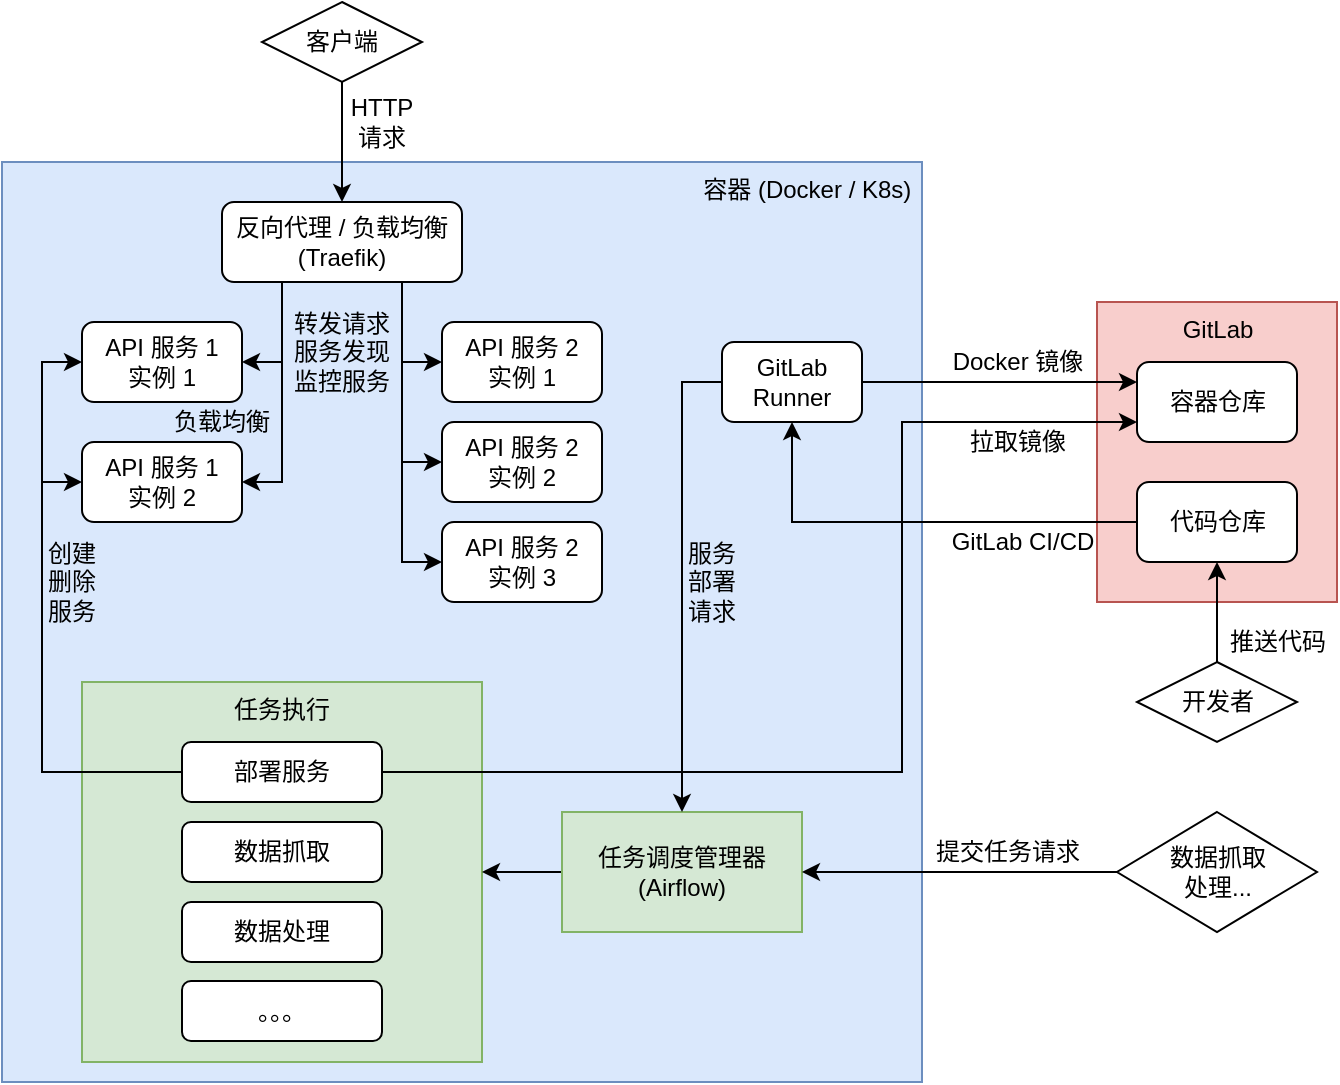 <mxfile version="13.3.5" type="github">
  <diagram id="FX1fvMjgBzfTqih8M35x" name="第 1 页">
    <mxGraphModel dx="1298" dy="843" grid="1" gridSize="10" guides="1" tooltips="1" connect="1" arrows="1" fold="1" page="1" pageScale="1" pageWidth="827" pageHeight="1169" math="0" shadow="0">
      <root>
        <mxCell id="0" />
        <mxCell id="1" parent="0" />
        <mxCell id="7i-D-QitMW7KGan96A4C-1" value="容器 (Docker / K8s)&amp;nbsp;" style="rounded=0;whiteSpace=wrap;html=1;align=right;labelPosition=center;verticalLabelPosition=middle;verticalAlign=top;fillColor=#dae8fc;strokeColor=#6c8ebf;" parent="1" vertex="1">
          <mxGeometry x="80" y="160" width="460" height="460" as="geometry" />
        </mxCell>
        <mxCell id="7i-D-QitMW7KGan96A4C-6" value="" style="edgeStyle=orthogonalEdgeStyle;rounded=0;orthogonalLoop=1;jettySize=auto;html=1;" parent="1" source="7i-D-QitMW7KGan96A4C-2" target="7i-D-QitMW7KGan96A4C-5" edge="1">
          <mxGeometry relative="1" as="geometry" />
        </mxCell>
        <mxCell id="7i-D-QitMW7KGan96A4C-2" value="客户端" style="rhombus;whiteSpace=wrap;html=1;" parent="1" vertex="1">
          <mxGeometry x="210" y="80" width="80" height="40" as="geometry" />
        </mxCell>
        <mxCell id="7i-D-QitMW7KGan96A4C-16" style="edgeStyle=orthogonalEdgeStyle;rounded=0;orthogonalLoop=1;jettySize=auto;html=1;exitX=0.25;exitY=1;exitDx=0;exitDy=0;entryX=1;entryY=0.5;entryDx=0;entryDy=0;" parent="1" source="7i-D-QitMW7KGan96A4C-5" target="7i-D-QitMW7KGan96A4C-11" edge="1">
          <mxGeometry relative="1" as="geometry" />
        </mxCell>
        <mxCell id="7i-D-QitMW7KGan96A4C-18" style="edgeStyle=orthogonalEdgeStyle;rounded=0;orthogonalLoop=1;jettySize=auto;html=1;exitX=0.25;exitY=1;exitDx=0;exitDy=0;entryX=1;entryY=0.5;entryDx=0;entryDy=0;" parent="1" source="7i-D-QitMW7KGan96A4C-5" target="7i-D-QitMW7KGan96A4C-12" edge="1">
          <mxGeometry relative="1" as="geometry" />
        </mxCell>
        <mxCell id="7i-D-QitMW7KGan96A4C-21" style="edgeStyle=orthogonalEdgeStyle;rounded=0;orthogonalLoop=1;jettySize=auto;html=1;exitX=0.75;exitY=1;exitDx=0;exitDy=0;entryX=0;entryY=0.5;entryDx=0;entryDy=0;" parent="1" source="7i-D-QitMW7KGan96A4C-5" target="7i-D-QitMW7KGan96A4C-13" edge="1">
          <mxGeometry relative="1" as="geometry" />
        </mxCell>
        <mxCell id="7i-D-QitMW7KGan96A4C-22" style="edgeStyle=orthogonalEdgeStyle;rounded=0;orthogonalLoop=1;jettySize=auto;html=1;exitX=0.75;exitY=1;exitDx=0;exitDy=0;entryX=0;entryY=0.5;entryDx=0;entryDy=0;" parent="1" source="7i-D-QitMW7KGan96A4C-5" target="7i-D-QitMW7KGan96A4C-14" edge="1">
          <mxGeometry relative="1" as="geometry" />
        </mxCell>
        <mxCell id="7i-D-QitMW7KGan96A4C-23" style="edgeStyle=orthogonalEdgeStyle;rounded=0;orthogonalLoop=1;jettySize=auto;html=1;exitX=0.75;exitY=1;exitDx=0;exitDy=0;entryX=0;entryY=0.5;entryDx=0;entryDy=0;" parent="1" source="7i-D-QitMW7KGan96A4C-5" target="7i-D-QitMW7KGan96A4C-15" edge="1">
          <mxGeometry relative="1" as="geometry" />
        </mxCell>
        <mxCell id="7i-D-QitMW7KGan96A4C-5" value="反向代理 / 负载均衡&lt;br&gt;(Traefik)" style="rounded=1;whiteSpace=wrap;html=1;align=center;" parent="1" vertex="1">
          <mxGeometry x="190" y="180" width="120" height="40" as="geometry" />
        </mxCell>
        <mxCell id="7i-D-QitMW7KGan96A4C-7" value="HTTP 请求" style="text;html=1;strokeColor=none;fillColor=none;align=center;verticalAlign=middle;whiteSpace=wrap;rounded=0;" parent="1" vertex="1">
          <mxGeometry x="250" y="130" width="40" height="20" as="geometry" />
        </mxCell>
        <mxCell id="7i-D-QitMW7KGan96A4C-11" value="API 服务 1&lt;br&gt;实例 1" style="rounded=1;whiteSpace=wrap;html=1;align=center;" parent="1" vertex="1">
          <mxGeometry x="120" y="240" width="80" height="40" as="geometry" />
        </mxCell>
        <mxCell id="7i-D-QitMW7KGan96A4C-12" value="API 服务 1&lt;br&gt;实例 2" style="rounded=1;whiteSpace=wrap;html=1;align=center;" parent="1" vertex="1">
          <mxGeometry x="120" y="300" width="80" height="40" as="geometry" />
        </mxCell>
        <mxCell id="7i-D-QitMW7KGan96A4C-13" value="API 服务 2&lt;br&gt;实例 1" style="rounded=1;whiteSpace=wrap;html=1;align=center;" parent="1" vertex="1">
          <mxGeometry x="300" y="240" width="80" height="40" as="geometry" />
        </mxCell>
        <mxCell id="7i-D-QitMW7KGan96A4C-14" value="API 服务 2&lt;br&gt;实例 2" style="rounded=1;whiteSpace=wrap;html=1;align=center;" parent="1" vertex="1">
          <mxGeometry x="300" y="290" width="80" height="40" as="geometry" />
        </mxCell>
        <mxCell id="7i-D-QitMW7KGan96A4C-15" value="API 服务 2&lt;br&gt;实例 3" style="rounded=1;whiteSpace=wrap;html=1;align=center;" parent="1" vertex="1">
          <mxGeometry x="300" y="340" width="80" height="40" as="geometry" />
        </mxCell>
        <mxCell id="7i-D-QitMW7KGan96A4C-24" value="转发请求&lt;br&gt;服务发现&lt;br&gt;监控服务" style="text;html=1;strokeColor=none;fillColor=none;align=center;verticalAlign=middle;whiteSpace=wrap;rounded=0;" parent="1" vertex="1">
          <mxGeometry x="220" y="230" width="60" height="50" as="geometry" />
        </mxCell>
        <mxCell id="7i-D-QitMW7KGan96A4C-25" value="负载均衡" style="text;html=1;strokeColor=none;fillColor=none;align=center;verticalAlign=middle;whiteSpace=wrap;rounded=0;" parent="1" vertex="1">
          <mxGeometry x="160" y="280" width="60" height="20" as="geometry" />
        </mxCell>
        <mxCell id="7i-D-QitMW7KGan96A4C-26" value="任务执行" style="rounded=0;whiteSpace=wrap;html=1;align=center;verticalAlign=top;fillColor=#d5e8d4;strokeColor=#82b366;" parent="1" vertex="1">
          <mxGeometry x="120" y="420" width="200" height="190" as="geometry" />
        </mxCell>
        <mxCell id="7i-D-QitMW7KGan96A4C-50" style="edgeStyle=orthogonalEdgeStyle;rounded=0;orthogonalLoop=1;jettySize=auto;html=1;exitX=0;exitY=0.5;exitDx=0;exitDy=0;entryX=0;entryY=0.5;entryDx=0;entryDy=0;" parent="1" source="7i-D-QitMW7KGan96A4C-27" target="7i-D-QitMW7KGan96A4C-12" edge="1">
          <mxGeometry relative="1" as="geometry" />
        </mxCell>
        <mxCell id="7i-D-QitMW7KGan96A4C-51" style="edgeStyle=orthogonalEdgeStyle;rounded=0;orthogonalLoop=1;jettySize=auto;html=1;exitX=0;exitY=0.5;exitDx=0;exitDy=0;entryX=0;entryY=0.5;entryDx=0;entryDy=0;" parent="1" source="7i-D-QitMW7KGan96A4C-27" target="7i-D-QitMW7KGan96A4C-11" edge="1">
          <mxGeometry relative="1" as="geometry" />
        </mxCell>
        <mxCell id="7i-D-QitMW7KGan96A4C-27" value="部署服务" style="rounded=1;whiteSpace=wrap;html=1;align=center;" parent="1" vertex="1">
          <mxGeometry x="170" y="450" width="100" height="30" as="geometry" />
        </mxCell>
        <mxCell id="7i-D-QitMW7KGan96A4C-30" value="数据抓取" style="rounded=1;whiteSpace=wrap;html=1;align=center;" parent="1" vertex="1">
          <mxGeometry x="170" y="490" width="100" height="30" as="geometry" />
        </mxCell>
        <mxCell id="7i-D-QitMW7KGan96A4C-31" value="数据处理" style="rounded=1;whiteSpace=wrap;html=1;align=center;" parent="1" vertex="1">
          <mxGeometry x="170" y="530" width="100" height="30" as="geometry" />
        </mxCell>
        <mxCell id="7i-D-QitMW7KGan96A4C-32" value="。。。" style="rounded=1;whiteSpace=wrap;html=1;align=center;" parent="1" vertex="1">
          <mxGeometry x="170" y="569.5" width="100" height="30" as="geometry" />
        </mxCell>
        <mxCell id="7i-D-QitMW7KGan96A4C-35" value="" style="edgeStyle=orthogonalEdgeStyle;rounded=0;orthogonalLoop=1;jettySize=auto;html=1;entryX=1;entryY=0.5;entryDx=0;entryDy=0;" parent="1" source="7i-D-QitMW7KGan96A4C-33" target="7i-D-QitMW7KGan96A4C-26" edge="1">
          <mxGeometry relative="1" as="geometry">
            <mxPoint x="350" y="550" as="targetPoint" />
          </mxGeometry>
        </mxCell>
        <mxCell id="7i-D-QitMW7KGan96A4C-33" value="任务调度管理器&lt;br&gt;(Airflow)" style="rounded=0;whiteSpace=wrap;html=1;align=center;fillColor=#d5e8d4;strokeColor=#82b366;" parent="1" vertex="1">
          <mxGeometry x="360" y="485" width="120" height="60" as="geometry" />
        </mxCell>
        <mxCell id="7i-D-QitMW7KGan96A4C-36" value="GitLab Runner" style="rounded=1;whiteSpace=wrap;html=1;align=center;" parent="1" vertex="1">
          <mxGeometry x="440" y="250" width="70" height="40" as="geometry" />
        </mxCell>
        <mxCell id="7i-D-QitMW7KGan96A4C-54" value="GitLab Runner" style="rounded=1;whiteSpace=wrap;html=1;align=center;" parent="1" vertex="1">
          <mxGeometry x="627.5" y="250" width="70" height="50" as="geometry" />
        </mxCell>
        <mxCell id="7i-D-QitMW7KGan96A4C-38" value="GitLab" style="rounded=0;whiteSpace=wrap;html=1;align=center;verticalAlign=top;fillColor=#f8cecc;strokeColor=#b85450;" parent="1" vertex="1">
          <mxGeometry x="627.5" y="230" width="120" height="150" as="geometry" />
        </mxCell>
        <mxCell id="7i-D-QitMW7KGan96A4C-39" value="容器仓库" style="rounded=1;whiteSpace=wrap;html=1;align=center;" parent="1" vertex="1">
          <mxGeometry x="647.5" y="260" width="80" height="40" as="geometry" />
        </mxCell>
        <mxCell id="7i-D-QitMW7KGan96A4C-58" style="edgeStyle=orthogonalEdgeStyle;rounded=0;orthogonalLoop=1;jettySize=auto;html=1;exitX=0;exitY=0.5;exitDx=0;exitDy=0;entryX=0.5;entryY=1;entryDx=0;entryDy=0;" parent="1" source="7i-D-QitMW7KGan96A4C-40" target="7i-D-QitMW7KGan96A4C-36" edge="1">
          <mxGeometry relative="1" as="geometry" />
        </mxCell>
        <mxCell id="7i-D-QitMW7KGan96A4C-40" value="代码仓库" style="rounded=1;whiteSpace=wrap;html=1;align=center;" parent="1" vertex="1">
          <mxGeometry x="647.5" y="320" width="80" height="40" as="geometry" />
        </mxCell>
        <mxCell id="7i-D-QitMW7KGan96A4C-43" style="edgeStyle=orthogonalEdgeStyle;rounded=0;orthogonalLoop=1;jettySize=auto;html=1;entryX=0.5;entryY=1;entryDx=0;entryDy=0;" parent="1" source="7i-D-QitMW7KGan96A4C-42" target="7i-D-QitMW7KGan96A4C-40" edge="1">
          <mxGeometry relative="1" as="geometry" />
        </mxCell>
        <mxCell id="7i-D-QitMW7KGan96A4C-42" value="开发者" style="rhombus;whiteSpace=wrap;html=1;" parent="1" vertex="1">
          <mxGeometry x="647.5" y="410" width="80" height="40" as="geometry" />
        </mxCell>
        <mxCell id="7i-D-QitMW7KGan96A4C-44" value="推送代码" style="text;html=1;strokeColor=none;fillColor=none;align=center;verticalAlign=middle;whiteSpace=wrap;rounded=0;" parent="1" vertex="1">
          <mxGeometry x="687.5" y="390" width="60" height="20" as="geometry" />
        </mxCell>
        <mxCell id="7i-D-QitMW7KGan96A4C-46" value="" style="edgeStyle=orthogonalEdgeStyle;rounded=0;orthogonalLoop=1;jettySize=auto;html=1;entryX=1;entryY=0.5;entryDx=0;entryDy=0;exitX=0;exitY=0.5;exitDx=0;exitDy=0;" parent="1" source="7i-D-QitMW7KGan96A4C-45" target="7i-D-QitMW7KGan96A4C-33" edge="1">
          <mxGeometry relative="1" as="geometry" />
        </mxCell>
        <mxCell id="7i-D-QitMW7KGan96A4C-45" value="数据抓取&lt;br&gt;处理..." style="rhombus;whiteSpace=wrap;html=1;" parent="1" vertex="1">
          <mxGeometry x="637.5" y="485" width="100" height="60" as="geometry" />
        </mxCell>
        <mxCell id="7i-D-QitMW7KGan96A4C-49" value="拉取镜像" style="text;html=1;strokeColor=none;fillColor=none;align=center;verticalAlign=middle;whiteSpace=wrap;rounded=0;" parent="1" vertex="1">
          <mxGeometry x="552.5" y="290" width="70" height="20" as="geometry" />
        </mxCell>
        <mxCell id="7i-D-QitMW7KGan96A4C-52" value="创建删除服务" style="text;html=1;strokeColor=none;fillColor=none;align=center;verticalAlign=middle;whiteSpace=wrap;rounded=0;" parent="1" vertex="1">
          <mxGeometry x="100" y="360" width="30" height="20" as="geometry" />
        </mxCell>
        <mxCell id="7i-D-QitMW7KGan96A4C-53" style="edgeStyle=orthogonalEdgeStyle;rounded=0;orthogonalLoop=1;jettySize=auto;html=1;exitX=1;exitY=0.5;exitDx=0;exitDy=0;entryX=0;entryY=0.75;entryDx=0;entryDy=0;" parent="1" source="7i-D-QitMW7KGan96A4C-27" target="7i-D-QitMW7KGan96A4C-39" edge="1">
          <mxGeometry relative="1" as="geometry">
            <Array as="points">
              <mxPoint x="530" y="465" />
              <mxPoint x="530" y="290" />
            </Array>
          </mxGeometry>
        </mxCell>
        <mxCell id="7i-D-QitMW7KGan96A4C-55" value="" style="edgeStyle=orthogonalEdgeStyle;rounded=0;orthogonalLoop=1;jettySize=auto;html=1;entryX=0;entryY=0.25;entryDx=0;entryDy=0;" parent="1" source="7i-D-QitMW7KGan96A4C-36" target="7i-D-QitMW7KGan96A4C-39" edge="1">
          <mxGeometry relative="1" as="geometry" />
        </mxCell>
        <mxCell id="7i-D-QitMW7KGan96A4C-57" value="Docker 镜像" style="text;html=1;strokeColor=none;fillColor=none;align=center;verticalAlign=middle;whiteSpace=wrap;rounded=0;" parent="1" vertex="1">
          <mxGeometry x="552.5" y="250" width="70" height="20" as="geometry" />
        </mxCell>
        <mxCell id="7i-D-QitMW7KGan96A4C-59" style="edgeStyle=orthogonalEdgeStyle;rounded=0;orthogonalLoop=1;jettySize=auto;html=1;exitX=0;exitY=0.5;exitDx=0;exitDy=0;entryX=0.5;entryY=0;entryDx=0;entryDy=0;" parent="1" source="7i-D-QitMW7KGan96A4C-36" target="7i-D-QitMW7KGan96A4C-33" edge="1">
          <mxGeometry relative="1" as="geometry">
            <mxPoint x="490" y="270" as="sourcePoint" />
            <mxPoint x="470.0" y="390" as="targetPoint" />
          </mxGeometry>
        </mxCell>
        <mxCell id="7i-D-QitMW7KGan96A4C-60" value="GitLab CI/CD" style="text;html=1;strokeColor=none;fillColor=none;align=center;verticalAlign=middle;whiteSpace=wrap;rounded=0;" parent="1" vertex="1">
          <mxGeometry x="552.5" y="340" width="75" height="20" as="geometry" />
        </mxCell>
        <mxCell id="7i-D-QitMW7KGan96A4C-63" value="服务部署请求" style="text;html=1;strokeColor=none;fillColor=none;align=center;verticalAlign=middle;whiteSpace=wrap;rounded=0;" parent="1" vertex="1">
          <mxGeometry x="420" y="360" width="30" height="20" as="geometry" />
        </mxCell>
        <mxCell id="7i-D-QitMW7KGan96A4C-47" value="提交任务请求" style="text;html=1;strokeColor=none;fillColor=none;align=center;verticalAlign=middle;whiteSpace=wrap;rounded=0;" parent="1" vertex="1">
          <mxGeometry x="542.5" y="495" width="80" height="20" as="geometry" />
        </mxCell>
      </root>
    </mxGraphModel>
  </diagram>
</mxfile>
